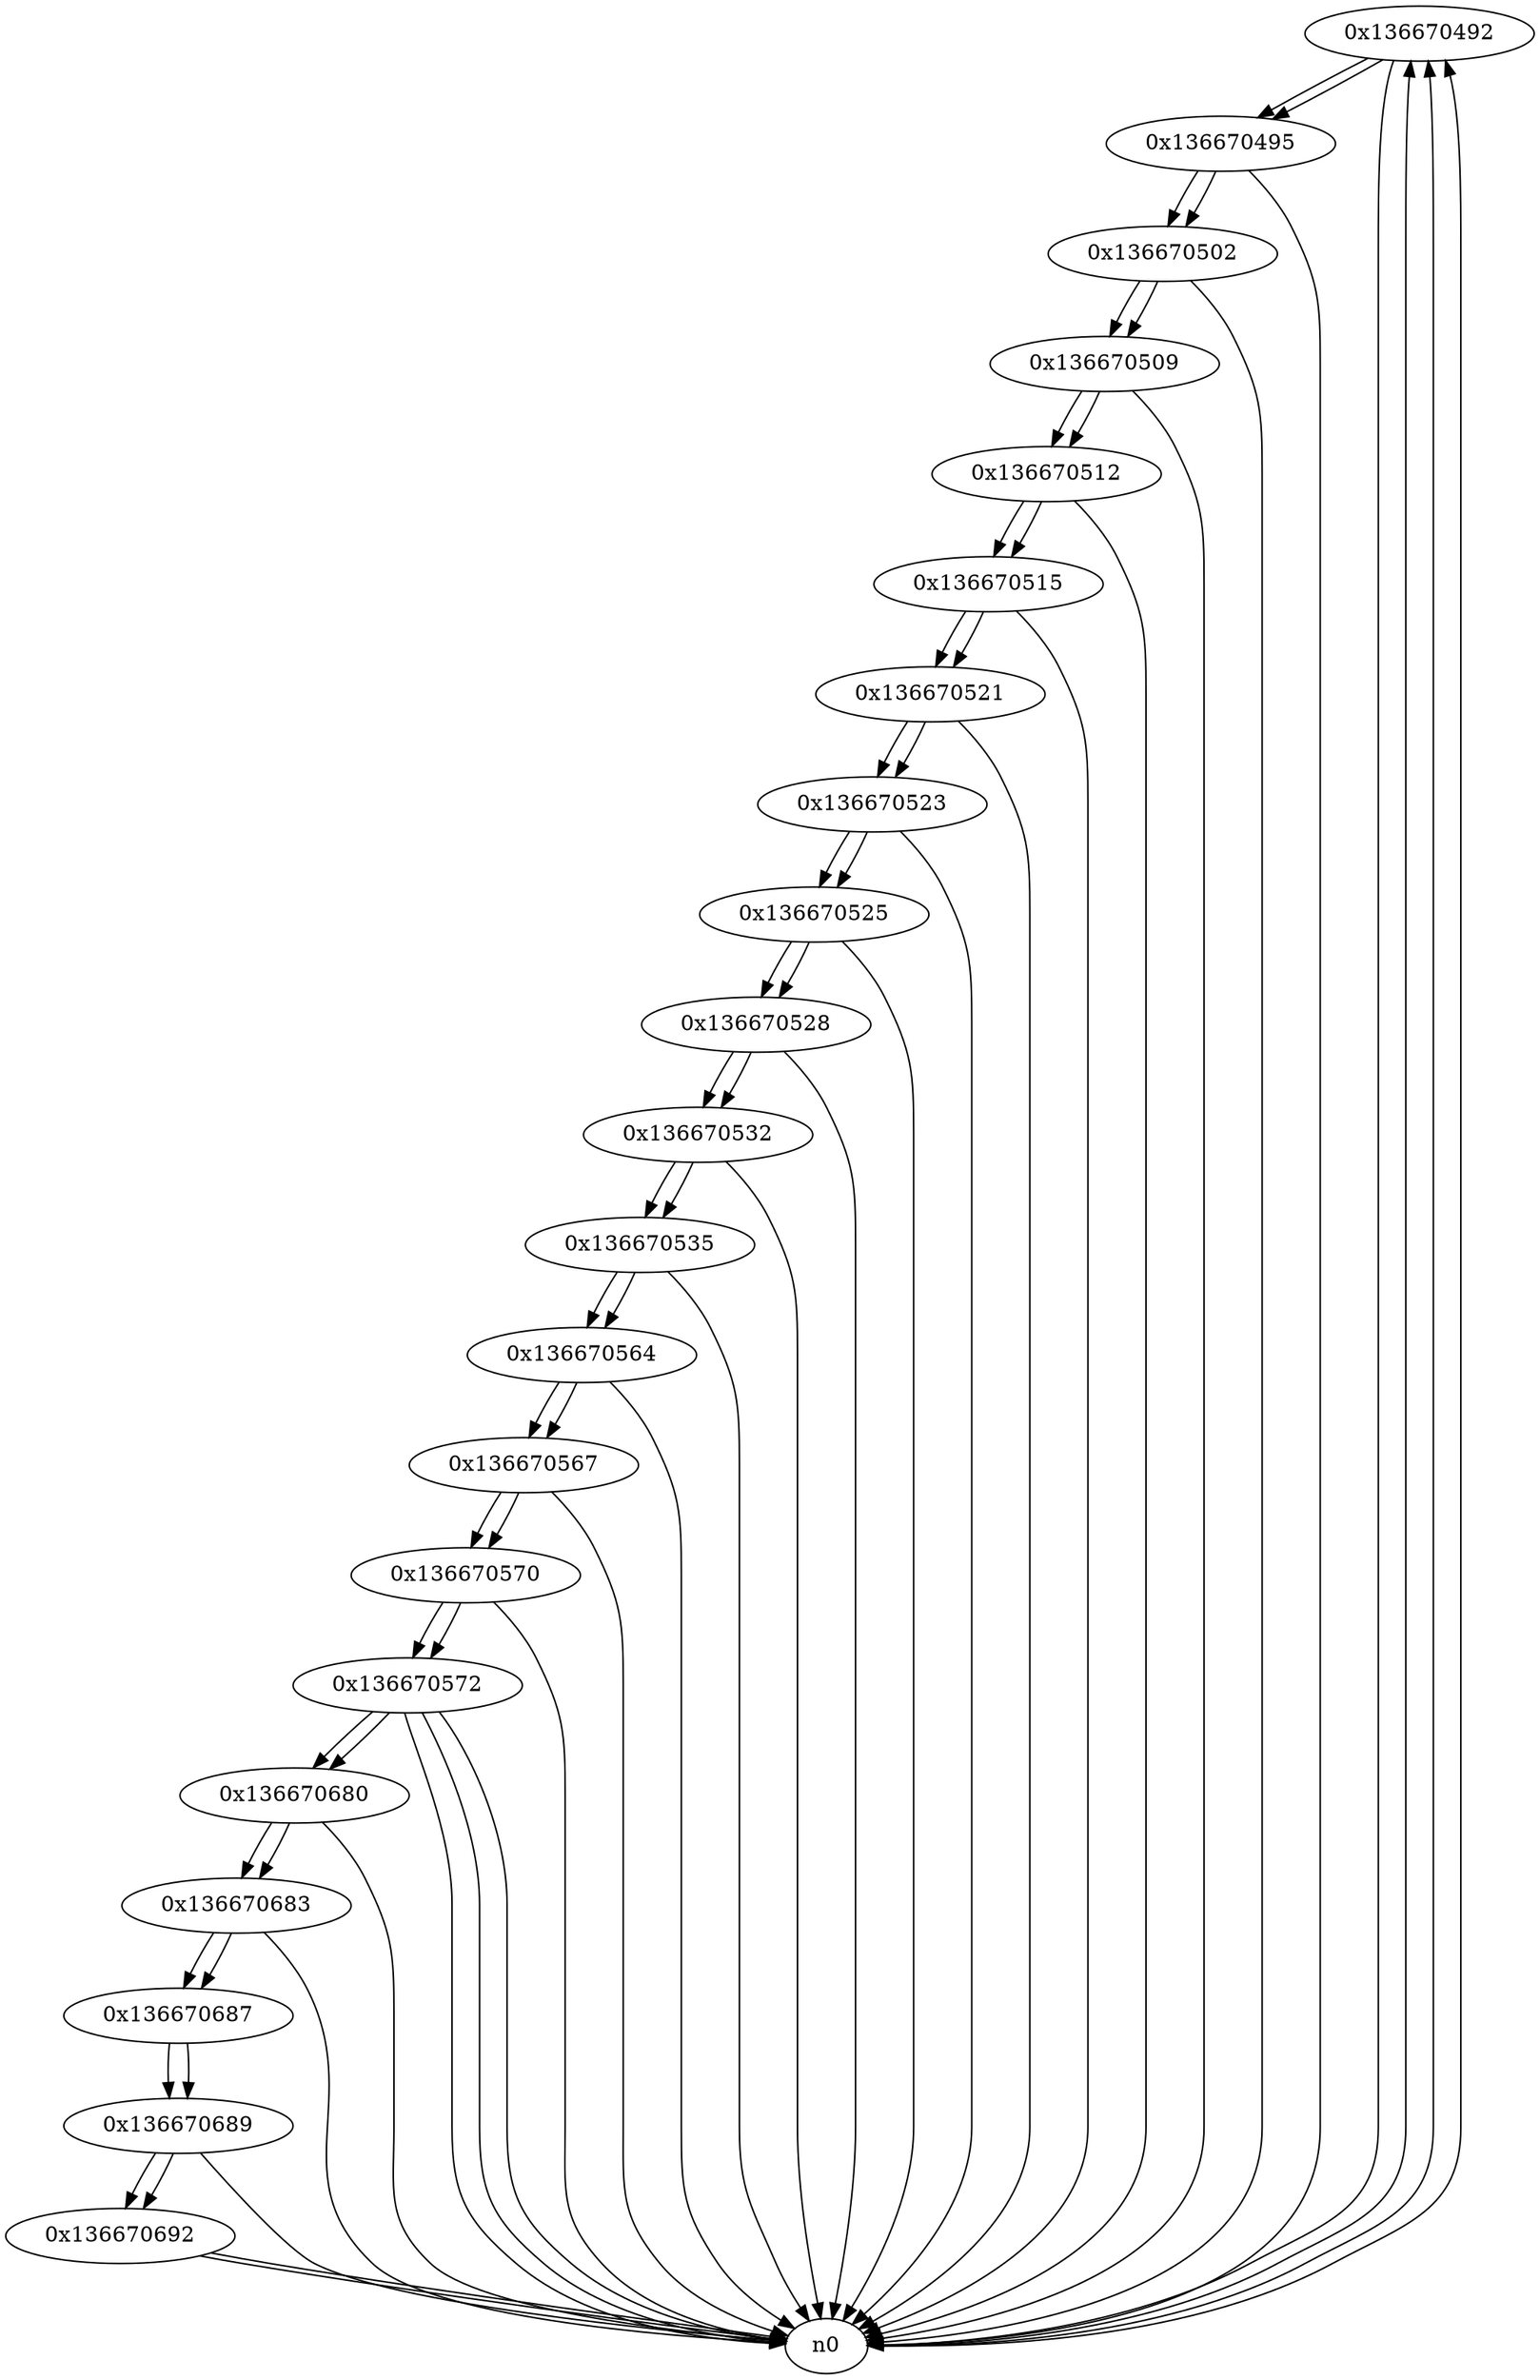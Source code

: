 digraph G{
/* nodes */
  n1 [label="0x136670492"]
  n2 [label="0x136670495"]
  n3 [label="0x136670502"]
  n4 [label="0x136670509"]
  n5 [label="0x136670512"]
  n6 [label="0x136670515"]
  n7 [label="0x136670521"]
  n8 [label="0x136670523"]
  n9 [label="0x136670525"]
  n10 [label="0x136670528"]
  n11 [label="0x136670532"]
  n12 [label="0x136670535"]
  n13 [label="0x136670564"]
  n14 [label="0x136670567"]
  n15 [label="0x136670570"]
  n16 [label="0x136670572"]
  n17 [label="0x136670680"]
  n18 [label="0x136670683"]
  n19 [label="0x136670687"]
  n20 [label="0x136670689"]
  n21 [label="0x136670692"]
/* edges */
n1 -> n2;
n1 -> n0;
n0 -> n1;
n0 -> n1;
n0 -> n1;
n2 -> n3;
n2 -> n0;
n1 -> n2;
n3 -> n4;
n3 -> n0;
n2 -> n3;
n4 -> n5;
n4 -> n0;
n3 -> n4;
n5 -> n6;
n5 -> n0;
n4 -> n5;
n6 -> n7;
n6 -> n0;
n5 -> n6;
n7 -> n8;
n7 -> n0;
n6 -> n7;
n8 -> n9;
n8 -> n0;
n7 -> n8;
n9 -> n10;
n9 -> n0;
n8 -> n9;
n10 -> n11;
n10 -> n0;
n9 -> n10;
n11 -> n12;
n11 -> n0;
n10 -> n11;
n12 -> n13;
n12 -> n0;
n11 -> n12;
n13 -> n14;
n13 -> n0;
n12 -> n13;
n14 -> n15;
n14 -> n0;
n13 -> n14;
n15 -> n16;
n15 -> n0;
n14 -> n15;
n16 -> n17;
n16 -> n0;
n16 -> n0;
n16 -> n0;
n15 -> n16;
n17 -> n18;
n17 -> n0;
n16 -> n17;
n18 -> n19;
n18 -> n0;
n17 -> n18;
n19 -> n20;
n18 -> n19;
n20 -> n21;
n20 -> n0;
n19 -> n20;
n21 -> n0;
n21 -> n0;
n20 -> n21;
}
